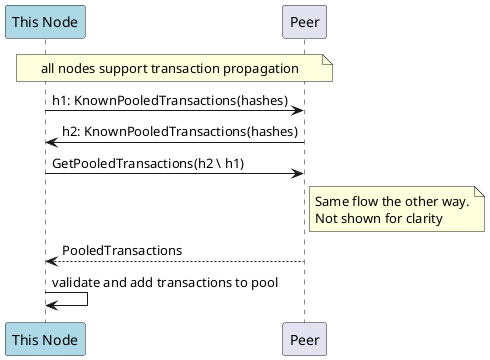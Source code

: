 @startuml

participant "This Node" as this #lightblue
participant "Peer" as peer

note over this,peer: all nodes support transaction propagation


this -> peer: h1: KnownPooledTransactions(hashes)
this <- peer: h2: KnownPooledTransactions(hashes)

this -> peer: GetPooledTransactions(h2 \ h1)
note right of peer: Same flow the other way.\nNot shown for clarity
this <-- peer: PooledTransactions

this -> this: validate and add transactions to pool


@enduml
